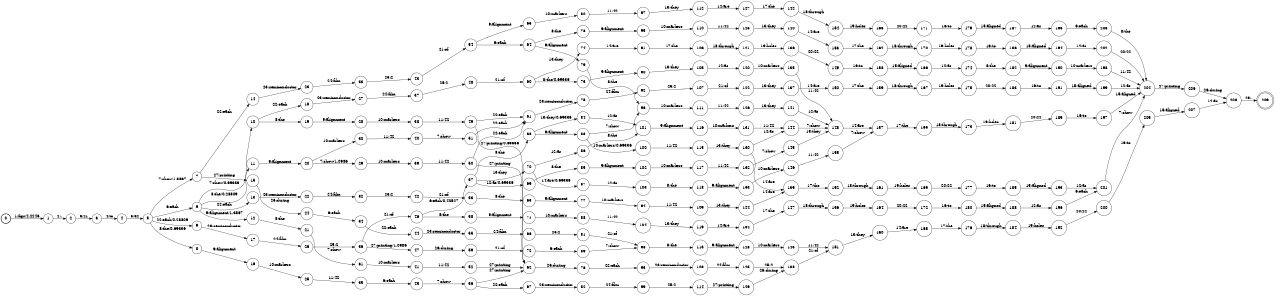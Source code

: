 digraph FST {
rankdir = LR;
size = "8.5,11";
label = "";
center = 1;
orientation = Portrait;
ranksep = "0.4";
nodesep = "0.25";
0 [label = "0", shape = circle, style = bold, fontsize = 14]
	0 -> 1 [label = "1:figs/2.2246", fontsize = 14];
1 [label = "1", shape = circle, style = solid, fontsize = 14]
	1 -> 2 [label = "2:.", fontsize = 14];
2 [label = "2", shape = circle, style = solid, fontsize = 14]
	2 -> 3 [label = "3:21", fontsize = 14];
3 [label = "3", shape = circle, style = solid, fontsize = 14]
	3 -> 4 [label = "4:to", fontsize = 14];
4 [label = "4", shape = circle, style = solid, fontsize = 14]
	4 -> 5 [label = "5:32", fontsize = 14];
5 [label = "5", shape = circle, style = solid, fontsize = 14]
	5 -> 6 [label = "6:each", fontsize = 14];
	5 -> 9 [label = "22:each/0.28809", fontsize = 14];
	5 -> 7 [label = "7:show/1.3867", fontsize = 14];
	5 -> 8 [label = "8:the/0.69336", fontsize = 14];
6 [label = "6", shape = circle, style = solid, fontsize = 14]
	6 -> 13 [label = "22:each", fontsize = 14];
	6 -> 10 [label = "7:show/0.69336", fontsize = 14];
	6 -> 11 [label = "8:the/0.28809", fontsize = 14];
	6 -> 12 [label = "9:alignment/1.3867", fontsize = 14];
7 [label = "7", shape = circle, style = solid, fontsize = 14]
	7 -> 14 [label = "22:each", fontsize = 14];
	7 -> 15 [label = "27:printing", fontsize = 14];
8 [label = "8", shape = circle, style = solid, fontsize = 14]
	8 -> 16 [label = "9:alignment", fontsize = 14];
9 [label = "9", shape = circle, style = solid, fontsize = 14]
	9 -> 17 [label = "23:semiconductor", fontsize = 14];
10 [label = "10", shape = circle, style = solid, fontsize = 14]
	10 -> 18 [label = "22:each", fontsize = 14];
	10 -> 19 [label = "8:the", fontsize = 14];
11 [label = "11", shape = circle, style = solid, fontsize = 14]
	11 -> 20 [label = "9:alignment", fontsize = 14];
12 [label = "12", shape = circle, style = solid, fontsize = 14]
	12 -> 21 [label = "8:the", fontsize = 14];
13 [label = "13", shape = circle, style = solid, fontsize = 14]
	13 -> 22 [label = "23:semiconductor", fontsize = 14];
14 [label = "14", shape = circle, style = solid, fontsize = 14]
	14 -> 23 [label = "23:semiconductor", fontsize = 14];
15 [label = "15", shape = circle, style = solid, fontsize = 14]
	15 -> 24 [label = "26:during", fontsize = 14];
16 [label = "16", shape = circle, style = solid, fontsize = 14]
	16 -> 25 [label = "10:markers", fontsize = 14];
17 [label = "17", shape = circle, style = solid, fontsize = 14]
	17 -> 26 [label = "24:film", fontsize = 14];
18 [label = "18", shape = circle, style = solid, fontsize = 14]
	18 -> 27 [label = "23:semiconductor", fontsize = 14];
19 [label = "19", shape = circle, style = solid, fontsize = 14]
	19 -> 28 [label = "9:alignment", fontsize = 14];
20 [label = "20", shape = circle, style = solid, fontsize = 14]
	20 -> 29 [label = "7:show/1.0986", fontsize = 14];
	20 -> 30 [label = "10:markers", fontsize = 14];
21 [label = "21", shape = circle, style = solid, fontsize = 14]
	21 -> 31 [label = "7:show", fontsize = 14];
22 [label = "22", shape = circle, style = solid, fontsize = 14]
	22 -> 32 [label = "24:film", fontsize = 14];
23 [label = "23", shape = circle, style = solid, fontsize = 14]
	23 -> 33 [label = "24:film", fontsize = 14];
24 [label = "24", shape = circle, style = solid, fontsize = 14]
	24 -> 34 [label = "6:each", fontsize = 14];
25 [label = "25", shape = circle, style = solid, fontsize = 14]
	25 -> 35 [label = "11:42", fontsize = 14];
26 [label = "26", shape = circle, style = solid, fontsize = 14]
	26 -> 36 [label = "25:2", fontsize = 14];
27 [label = "27", shape = circle, style = solid, fontsize = 14]
	27 -> 37 [label = "24:film", fontsize = 14];
28 [label = "28", shape = circle, style = solid, fontsize = 14]
	28 -> 38 [label = "10:markers", fontsize = 14];
29 [label = "29", shape = circle, style = solid, fontsize = 14]
	29 -> 39 [label = "10:markers", fontsize = 14];
30 [label = "30", shape = circle, style = solid, fontsize = 14]
	30 -> 40 [label = "11:42", fontsize = 14];
31 [label = "31", shape = circle, style = solid, fontsize = 14]
	31 -> 41 [label = "10:markers", fontsize = 14];
32 [label = "32", shape = circle, style = solid, fontsize = 14]
	32 -> 42 [label = "25:2", fontsize = 14];
33 [label = "33", shape = circle, style = solid, fontsize = 14]
	33 -> 43 [label = "25:2", fontsize = 14];
34 [label = "34", shape = circle, style = solid, fontsize = 14]
	34 -> 44 [label = "22:each", fontsize = 14];
35 [label = "35", shape = circle, style = solid, fontsize = 14]
	35 -> 45 [label = "6:each", fontsize = 14];
36 [label = "36", shape = circle, style = solid, fontsize = 14]
	36 -> 46 [label = "21:of", fontsize = 14];
	36 -> 47 [label = "27:printing/1.0986", fontsize = 14];
37 [label = "37", shape = circle, style = solid, fontsize = 14]
	37 -> 48 [label = "25:2", fontsize = 14];
38 [label = "38", shape = circle, style = solid, fontsize = 14]
	38 -> 49 [label = "11:42", fontsize = 14];
39 [label = "39", shape = circle, style = solid, fontsize = 14]
	39 -> 50 [label = "11:42", fontsize = 14];
40 [label = "40", shape = circle, style = solid, fontsize = 14]
	40 -> 51 [label = "7:show", fontsize = 14];
41 [label = "41", shape = circle, style = solid, fontsize = 14]
	41 -> 52 [label = "11:42", fontsize = 14];
42 [label = "42", shape = circle, style = solid, fontsize = 14]
	42 -> 53 [label = "21:of", fontsize = 14];
43 [label = "43", shape = circle, style = solid, fontsize = 14]
	43 -> 54 [label = "21:of", fontsize = 14];
44 [label = "44", shape = circle, style = solid, fontsize = 14]
	44 -> 55 [label = "23:semiconductor", fontsize = 14];
45 [label = "45", shape = circle, style = solid, fontsize = 14]
	45 -> 56 [label = "7:show", fontsize = 14];
46 [label = "46", shape = circle, style = solid, fontsize = 14]
	46 -> 57 [label = "6:each/0.40527", fontsize = 14];
	46 -> 58 [label = "8:the", fontsize = 14];
47 [label = "47", shape = circle, style = solid, fontsize = 14]
	47 -> 59 [label = "26:during", fontsize = 14];
48 [label = "48", shape = circle, style = solid, fontsize = 14]
	48 -> 60 [label = "21:of", fontsize = 14];
49 [label = "49", shape = circle, style = solid, fontsize = 14]
	49 -> 61 [label = "22:each", fontsize = 14];
	49 -> 62 [label = "27:printing/0.69336", fontsize = 14];
50 [label = "50", shape = circle, style = solid, fontsize = 14]
	50 -> 61 [label = "22:each", fontsize = 14];
	50 -> 62 [label = "27:printing", fontsize = 14];
51 [label = "51", shape = circle, style = solid, fontsize = 14]
	51 -> 61 [label = "22:each", fontsize = 14];
52 [label = "52", shape = circle, style = solid, fontsize = 14]
	52 -> 62 [label = "27:printing", fontsize = 14];
53 [label = "53", shape = circle, style = solid, fontsize = 14]
	53 -> 63 [label = "8:the", fontsize = 14];
54 [label = "54", shape = circle, style = solid, fontsize = 14]
	54 -> 64 [label = "6:each", fontsize = 14];
	54 -> 65 [label = "9:alignment", fontsize = 14];
55 [label = "55", shape = circle, style = solid, fontsize = 14]
	55 -> 66 [label = "24:film", fontsize = 14];
56 [label = "56", shape = circle, style = solid, fontsize = 14]
	56 -> 67 [label = "22:each", fontsize = 14];
	56 -> 62 [label = "27:printing", fontsize = 14];
57 [label = "57", shape = circle, style = solid, fontsize = 14]
	57 -> 68 [label = "8:the", fontsize = 14];
	57 -> 69 [label = "12:as/0.69336", fontsize = 14];
	57 -> 70 [label = "13:they", fontsize = 14];
58 [label = "58", shape = circle, style = solid, fontsize = 14]
	58 -> 71 [label = "9:alignment", fontsize = 14];
59 [label = "59", shape = circle, style = solid, fontsize = 14]
	59 -> 72 [label = "21:of", fontsize = 14];
60 [label = "60", shape = circle, style = solid, fontsize = 14]
	60 -> 73 [label = "8:the/0.69336", fontsize = 14];
	60 -> 74 [label = "13:they", fontsize = 14];
61 [label = "61", shape = circle, style = solid, fontsize = 14]
	61 -> 75 [label = "23:semiconductor", fontsize = 14];
62 [label = "62", shape = circle, style = solid, fontsize = 14]
	62 -> 76 [label = "26:during", fontsize = 14];
63 [label = "63", shape = circle, style = solid, fontsize = 14]
	63 -> 77 [label = "9:alignment", fontsize = 14];
64 [label = "64", shape = circle, style = solid, fontsize = 14]
	64 -> 78 [label = "8:the", fontsize = 14];
	64 -> 79 [label = "9:alignment", fontsize = 14];
65 [label = "65", shape = circle, style = solid, fontsize = 14]
	65 -> 80 [label = "10:markers", fontsize = 14];
66 [label = "66", shape = circle, style = solid, fontsize = 14]
	66 -> 81 [label = "25:2", fontsize = 14];
67 [label = "67", shape = circle, style = solid, fontsize = 14]
	67 -> 82 [label = "23:semiconductor", fontsize = 14];
68 [label = "68", shape = circle, style = solid, fontsize = 14]
	68 -> 83 [label = "9:alignment", fontsize = 14];
	68 -> 84 [label = "13:they/0.69336", fontsize = 14];
69 [label = "69", shape = circle, style = solid, fontsize = 14]
	69 -> 85 [label = "8:the", fontsize = 14];
70 [label = "70", shape = circle, style = solid, fontsize = 14]
	70 -> 86 [label = "12:as", fontsize = 14];
	70 -> 87 [label = "14:are/0.69336", fontsize = 14];
71 [label = "71", shape = circle, style = solid, fontsize = 14]
	71 -> 88 [label = "10:markers", fontsize = 14];
72 [label = "72", shape = circle, style = solid, fontsize = 14]
	72 -> 89 [label = "6:each", fontsize = 14];
73 [label = "73", shape = circle, style = solid, fontsize = 14]
	73 -> 90 [label = "9:alignment", fontsize = 14];
74 [label = "74", shape = circle, style = solid, fontsize = 14]
	74 -> 91 [label = "14:are", fontsize = 14];
75 [label = "75", shape = circle, style = solid, fontsize = 14]
	75 -> 92 [label = "24:film", fontsize = 14];
76 [label = "76", shape = circle, style = solid, fontsize = 14]
	76 -> 93 [label = "22:each", fontsize = 14];
77 [label = "77", shape = circle, style = solid, fontsize = 14]
	77 -> 94 [label = "10:markers", fontsize = 14];
78 [label = "78", shape = circle, style = solid, fontsize = 14]
	78 -> 95 [label = "9:alignment", fontsize = 14];
79 [label = "79", shape = circle, style = solid, fontsize = 14]
	79 -> 96 [label = "8:the", fontsize = 14];
80 [label = "80", shape = circle, style = solid, fontsize = 14]
	80 -> 97 [label = "11:42", fontsize = 14];
81 [label = "81", shape = circle, style = solid, fontsize = 14]
	81 -> 98 [label = "21:of", fontsize = 14];
82 [label = "82", shape = circle, style = solid, fontsize = 14]
	82 -> 99 [label = "24:film", fontsize = 14];
83 [label = "83", shape = circle, style = solid, fontsize = 14]
	83 -> 96 [label = "7:show", fontsize = 14];
	83 -> 100 [label = "10:markers/0.69336", fontsize = 14];
84 [label = "84", shape = circle, style = solid, fontsize = 14]
	84 -> 101 [label = "12:as", fontsize = 14];
85 [label = "85", shape = circle, style = solid, fontsize = 14]
	85 -> 102 [label = "9:alignment", fontsize = 14];
86 [label = "86", shape = circle, style = solid, fontsize = 14]
	86 -> 101 [label = "8:the", fontsize = 14];
87 [label = "87", shape = circle, style = solid, fontsize = 14]
	87 -> 103 [label = "12:as", fontsize = 14];
88 [label = "88", shape = circle, style = solid, fontsize = 14]
	88 -> 104 [label = "11:42", fontsize = 14];
89 [label = "89", shape = circle, style = solid, fontsize = 14]
	89 -> 98 [label = "7:show", fontsize = 14];
90 [label = "90", shape = circle, style = solid, fontsize = 14]
	90 -> 105 [label = "13:they", fontsize = 14];
91 [label = "91", shape = circle, style = solid, fontsize = 14]
	91 -> 106 [label = "17:the", fontsize = 14];
92 [label = "92", shape = circle, style = solid, fontsize = 14]
	92 -> 107 [label = "25:2", fontsize = 14];
93 [label = "93", shape = circle, style = solid, fontsize = 14]
	93 -> 108 [label = "23:semiconductor", fontsize = 14];
94 [label = "94", shape = circle, style = solid, fontsize = 14]
	94 -> 109 [label = "11:42", fontsize = 14];
95 [label = "95", shape = circle, style = solid, fontsize = 14]
	95 -> 110 [label = "10:markers", fontsize = 14];
96 [label = "96", shape = circle, style = solid, fontsize = 14]
	96 -> 111 [label = "10:markers", fontsize = 14];
97 [label = "97", shape = circle, style = solid, fontsize = 14]
	97 -> 112 [label = "13:they", fontsize = 14];
98 [label = "98", shape = circle, style = solid, fontsize = 14]
	98 -> 113 [label = "8:the", fontsize = 14];
99 [label = "99", shape = circle, style = solid, fontsize = 14]
	99 -> 114 [label = "25:2", fontsize = 14];
100 [label = "100", shape = circle, style = solid, fontsize = 14]
	100 -> 115 [label = "11:42", fontsize = 14];
101 [label = "101", shape = circle, style = solid, fontsize = 14]
	101 -> 116 [label = "9:alignment", fontsize = 14];
102 [label = "102", shape = circle, style = solid, fontsize = 14]
	102 -> 117 [label = "10:markers", fontsize = 14];
103 [label = "103", shape = circle, style = solid, fontsize = 14]
	103 -> 118 [label = "8:the", fontsize = 14];
104 [label = "104", shape = circle, style = solid, fontsize = 14]
	104 -> 119 [label = "13:they", fontsize = 14];
105 [label = "105", shape = circle, style = solid, fontsize = 14]
	105 -> 120 [label = "12:as", fontsize = 14];
106 [label = "106", shape = circle, style = solid, fontsize = 14]
	106 -> 121 [label = "18:through", fontsize = 14];
107 [label = "107", shape = circle, style = solid, fontsize = 14]
	107 -> 122 [label = "21:of", fontsize = 14];
108 [label = "108", shape = circle, style = solid, fontsize = 14]
	108 -> 123 [label = "24:film", fontsize = 14];
109 [label = "109", shape = circle, style = solid, fontsize = 14]
	109 -> 124 [label = "13:they", fontsize = 14];
110 [label = "110", shape = circle, style = solid, fontsize = 14]
	110 -> 125 [label = "11:42", fontsize = 14];
111 [label = "111", shape = circle, style = solid, fontsize = 14]
	111 -> 126 [label = "11:42", fontsize = 14];
112 [label = "112", shape = circle, style = solid, fontsize = 14]
	112 -> 127 [label = "14:are", fontsize = 14];
113 [label = "113", shape = circle, style = solid, fontsize = 14]
	113 -> 128 [label = "9:alignment", fontsize = 14];
114 [label = "114", shape = circle, style = solid, fontsize = 14]
	114 -> 129 [label = "27:printing", fontsize = 14];
115 [label = "115", shape = circle, style = solid, fontsize = 14]
	115 -> 130 [label = "13:they", fontsize = 14];
116 [label = "116", shape = circle, style = solid, fontsize = 14]
	116 -> 131 [label = "10:markers", fontsize = 14];
117 [label = "117", shape = circle, style = solid, fontsize = 14]
	117 -> 132 [label = "11:42", fontsize = 14];
118 [label = "118", shape = circle, style = solid, fontsize = 14]
	118 -> 133 [label = "9:alignment", fontsize = 14];
119 [label = "119", shape = circle, style = solid, fontsize = 14]
	119 -> 134 [label = "14:are", fontsize = 14];
120 [label = "120", shape = circle, style = solid, fontsize = 14]
	120 -> 135 [label = "10:markers", fontsize = 14];
121 [label = "121", shape = circle, style = solid, fontsize = 14]
	121 -> 136 [label = "19:holes", fontsize = 14];
122 [label = "122", shape = circle, style = solid, fontsize = 14]
	122 -> 137 [label = "13:they", fontsize = 14];
123 [label = "123", shape = circle, style = solid, fontsize = 14]
	123 -> 138 [label = "25:2", fontsize = 14];
124 [label = "124", shape = circle, style = solid, fontsize = 14]
	124 -> 139 [label = "14:are", fontsize = 14];
125 [label = "125", shape = circle, style = solid, fontsize = 14]
	125 -> 140 [label = "13:they", fontsize = 14];
126 [label = "126", shape = circle, style = solid, fontsize = 14]
	126 -> 141 [label = "13:they", fontsize = 14];
127 [label = "127", shape = circle, style = solid, fontsize = 14]
	127 -> 142 [label = "17:the", fontsize = 14];
128 [label = "128", shape = circle, style = solid, fontsize = 14]
	128 -> 143 [label = "10:markers", fontsize = 14];
129 [label = "129", shape = circle, style = solid, fontsize = 14]
	129 -> 138 [label = "26:during", fontsize = 14];
130 [label = "130", shape = circle, style = solid, fontsize = 14]
	130 -> 144 [label = "12:as", fontsize = 14];
	130 -> 139 [label = "14:are", fontsize = 14];
131 [label = "131", shape = circle, style = solid, fontsize = 14]
	131 -> 144 [label = "11:42", fontsize = 14];
132 [label = "132", shape = circle, style = solid, fontsize = 14]
	132 -> 145 [label = "7:show", fontsize = 14];
133 [label = "133", shape = circle, style = solid, fontsize = 14]
	133 -> 146 [label = "10:markers", fontsize = 14];
134 [label = "134", shape = circle, style = solid, fontsize = 14]
	134 -> 147 [label = "17:the", fontsize = 14];
135 [label = "135", shape = circle, style = solid, fontsize = 14]
	135 -> 148 [label = "11:42", fontsize = 14];
136 [label = "136", shape = circle, style = solid, fontsize = 14]
	136 -> 149 [label = "20:22", fontsize = 14];
137 [label = "137", shape = circle, style = solid, fontsize = 14]
	137 -> 150 [label = "14:are", fontsize = 14];
138 [label = "138", shape = circle, style = solid, fontsize = 14]
	138 -> 151 [label = "21:of", fontsize = 14];
139 [label = "139", shape = circle, style = solid, fontsize = 14]
	139 -> 152 [label = "17:the", fontsize = 14];
140 [label = "140", shape = circle, style = solid, fontsize = 14]
	140 -> 153 [label = "14:are", fontsize = 14];
141 [label = "141", shape = circle, style = solid, fontsize = 14]
	141 -> 148 [label = "12:as", fontsize = 14];
142 [label = "142", shape = circle, style = solid, fontsize = 14]
	142 -> 154 [label = "18:through", fontsize = 14];
143 [label = "143", shape = circle, style = solid, fontsize = 14]
	143 -> 151 [label = "11:42", fontsize = 14];
144 [label = "144", shape = circle, style = solid, fontsize = 14]
	144 -> 148 [label = "7:show", fontsize = 14];
145 [label = "145", shape = circle, style = solid, fontsize = 14]
	145 -> 148 [label = "13:they", fontsize = 14];
146 [label = "146", shape = circle, style = solid, fontsize = 14]
	146 -> 155 [label = "11:42", fontsize = 14];
147 [label = "147", shape = circle, style = solid, fontsize = 14]
	147 -> 156 [label = "18:through", fontsize = 14];
148 [label = "148", shape = circle, style = solid, fontsize = 14]
	148 -> 157 [label = "14:are", fontsize = 14];
149 [label = "149", shape = circle, style = solid, fontsize = 14]
	149 -> 158 [label = "16:to", fontsize = 14];
150 [label = "150", shape = circle, style = solid, fontsize = 14]
	150 -> 159 [label = "17:the", fontsize = 14];
151 [label = "151", shape = circle, style = solid, fontsize = 14]
	151 -> 160 [label = "13:they", fontsize = 14];
152 [label = "152", shape = circle, style = solid, fontsize = 14]
	152 -> 161 [label = "18:through", fontsize = 14];
153 [label = "153", shape = circle, style = solid, fontsize = 14]
	153 -> 162 [label = "17:the", fontsize = 14];
154 [label = "154", shape = circle, style = solid, fontsize = 14]
	154 -> 163 [label = "19:holes", fontsize = 14];
155 [label = "155", shape = circle, style = solid, fontsize = 14]
	155 -> 157 [label = "7:show", fontsize = 14];
156 [label = "156", shape = circle, style = solid, fontsize = 14]
	156 -> 164 [label = "19:holes", fontsize = 14];
157 [label = "157", shape = circle, style = solid, fontsize = 14]
	157 -> 165 [label = "17:the", fontsize = 14];
158 [label = "158", shape = circle, style = solid, fontsize = 14]
	158 -> 166 [label = "15:aligned", fontsize = 14];
159 [label = "159", shape = circle, style = solid, fontsize = 14]
	159 -> 167 [label = "18:through", fontsize = 14];
160 [label = "160", shape = circle, style = solid, fontsize = 14]
	160 -> 168 [label = "14:are", fontsize = 14];
161 [label = "161", shape = circle, style = solid, fontsize = 14]
	161 -> 169 [label = "19:holes", fontsize = 14];
162 [label = "162", shape = circle, style = solid, fontsize = 14]
	162 -> 170 [label = "18:through", fontsize = 14];
163 [label = "163", shape = circle, style = solid, fontsize = 14]
	163 -> 171 [label = "20:22", fontsize = 14];
164 [label = "164", shape = circle, style = solid, fontsize = 14]
	164 -> 172 [label = "20:22", fontsize = 14];
165 [label = "165", shape = circle, style = solid, fontsize = 14]
	165 -> 173 [label = "18:through", fontsize = 14];
166 [label = "166", shape = circle, style = solid, fontsize = 14]
	166 -> 174 [label = "12:as", fontsize = 14];
167 [label = "167", shape = circle, style = solid, fontsize = 14]
	167 -> 175 [label = "19:holes", fontsize = 14];
168 [label = "168", shape = circle, style = solid, fontsize = 14]
	168 -> 176 [label = "17:the", fontsize = 14];
169 [label = "169", shape = circle, style = solid, fontsize = 14]
	169 -> 177 [label = "20:22", fontsize = 14];
170 [label = "170", shape = circle, style = solid, fontsize = 14]
	170 -> 178 [label = "19:holes", fontsize = 14];
171 [label = "171", shape = circle, style = solid, fontsize = 14]
	171 -> 179 [label = "16:to", fontsize = 14];
172 [label = "172", shape = circle, style = solid, fontsize = 14]
	172 -> 180 [label = "16:to", fontsize = 14];
173 [label = "173", shape = circle, style = solid, fontsize = 14]
	173 -> 181 [label = "19:holes", fontsize = 14];
174 [label = "174", shape = circle, style = solid, fontsize = 14]
	174 -> 182 [label = "8:the", fontsize = 14];
175 [label = "175", shape = circle, style = solid, fontsize = 14]
	175 -> 183 [label = "20:22", fontsize = 14];
176 [label = "176", shape = circle, style = solid, fontsize = 14]
	176 -> 184 [label = "18:through", fontsize = 14];
177 [label = "177", shape = circle, style = solid, fontsize = 14]
	177 -> 185 [label = "16:to", fontsize = 14];
178 [label = "178", shape = circle, style = solid, fontsize = 14]
	178 -> 186 [label = "16:to", fontsize = 14];
179 [label = "179", shape = circle, style = solid, fontsize = 14]
	179 -> 187 [label = "15:aligned", fontsize = 14];
180 [label = "180", shape = circle, style = solid, fontsize = 14]
	180 -> 188 [label = "15:aligned", fontsize = 14];
181 [label = "181", shape = circle, style = solid, fontsize = 14]
	181 -> 189 [label = "20:22", fontsize = 14];
182 [label = "182", shape = circle, style = solid, fontsize = 14]
	182 -> 190 [label = "9:alignment", fontsize = 14];
183 [label = "183", shape = circle, style = solid, fontsize = 14]
	183 -> 191 [label = "16:to", fontsize = 14];
184 [label = "184", shape = circle, style = solid, fontsize = 14]
	184 -> 192 [label = "19:holes", fontsize = 14];
185 [label = "185", shape = circle, style = solid, fontsize = 14]
	185 -> 193 [label = "15:aligned", fontsize = 14];
186 [label = "186", shape = circle, style = solid, fontsize = 14]
	186 -> 194 [label = "15:aligned", fontsize = 14];
187 [label = "187", shape = circle, style = solid, fontsize = 14]
	187 -> 195 [label = "12:as", fontsize = 14];
188 [label = "188", shape = circle, style = solid, fontsize = 14]
	188 -> 196 [label = "12:as", fontsize = 14];
189 [label = "189", shape = circle, style = solid, fontsize = 14]
	189 -> 197 [label = "16:to", fontsize = 14];
190 [label = "190", shape = circle, style = solid, fontsize = 14]
	190 -> 198 [label = "10:markers", fontsize = 14];
191 [label = "191", shape = circle, style = solid, fontsize = 14]
	191 -> 199 [label = "15:aligned", fontsize = 14];
192 [label = "192", shape = circle, style = solid, fontsize = 14]
	192 -> 200 [label = "20:22", fontsize = 14];
193 [label = "193", shape = circle, style = solid, fontsize = 14]
	193 -> 201 [label = "12:as", fontsize = 14];
194 [label = "194", shape = circle, style = solid, fontsize = 14]
	194 -> 202 [label = "12:as", fontsize = 14];
195 [label = "195", shape = circle, style = solid, fontsize = 14]
	195 -> 203 [label = "6:each", fontsize = 14];
196 [label = "196", shape = circle, style = solid, fontsize = 14]
	196 -> 201 [label = "6:each", fontsize = 14];
197 [label = "197", shape = circle, style = solid, fontsize = 14]
	197 -> 204 [label = "15:aligned", fontsize = 14];
198 [label = "198", shape = circle, style = solid, fontsize = 14]
	198 -> 204 [label = "11:42", fontsize = 14];
199 [label = "199", shape = circle, style = solid, fontsize = 14]
	199 -> 204 [label = "12:as", fontsize = 14];
200 [label = "200", shape = circle, style = solid, fontsize = 14]
	200 -> 205 [label = "16:to", fontsize = 14];
201 [label = "201", shape = circle, style = solid, fontsize = 14]
	201 -> 204 [label = "7:show", fontsize = 14];
202 [label = "202", shape = circle, style = solid, fontsize = 14]
	202 -> 204 [label = "20:22", fontsize = 14];
203 [label = "203", shape = circle, style = solid, fontsize = 14]
	203 -> 204 [label = "8:the", fontsize = 14];
204 [label = "204", shape = circle, style = solid, fontsize = 14]
	204 -> 206 [label = "27:printing", fontsize = 14];
205 [label = "205", shape = circle, style = solid, fontsize = 14]
	205 -> 207 [label = "15:aligned", fontsize = 14];
206 [label = "206", shape = circle, style = solid, fontsize = 14]
	206 -> 208 [label = "26:during", fontsize = 14];
207 [label = "207", shape = circle, style = solid, fontsize = 14]
	207 -> 208 [label = "12:as", fontsize = 14];
208 [label = "208", shape = circle, style = solid, fontsize = 14]
	208 -> 209 [label = "28:.", fontsize = 14];
209 [label = "209", shape = doublecircle, style = solid, fontsize = 14]
}
